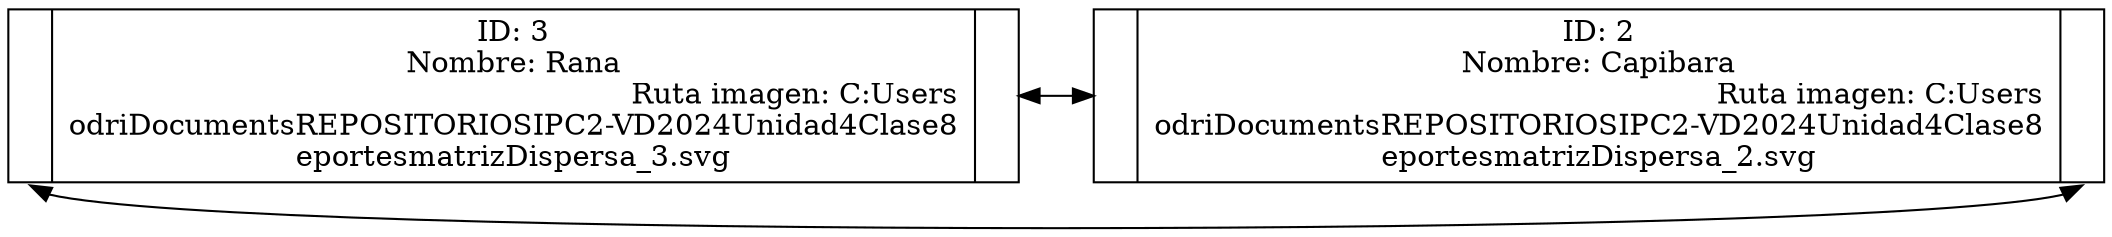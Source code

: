 digraph G {
    rankdir=LR;
    node[shape=record, height=.1]
    nodo0[label="{<f1>|ID: 3\nNombre: Rana\nRuta imagen: C:\Users\rodri\Documents\REPOSITORIOS\IPC2-VD2024\Unidad4\Clase8\reportes\matrizDispersa_3.svg\n|<f2>}"];
nodo1[label="{<f1>|ID: 2\nNombre: Capibara\nRuta imagen: C:\Users\rodri\Documents\REPOSITORIOS\IPC2-VD2024\Unidad4\Clase8\reportes\matrizDispersa_2.svg\n|<f2>}"];
nodo0:f2 -> nodo1:f1[dir=both];
nodo0:f1 -> nodo1:f2 [dir=both constraint=false];
}